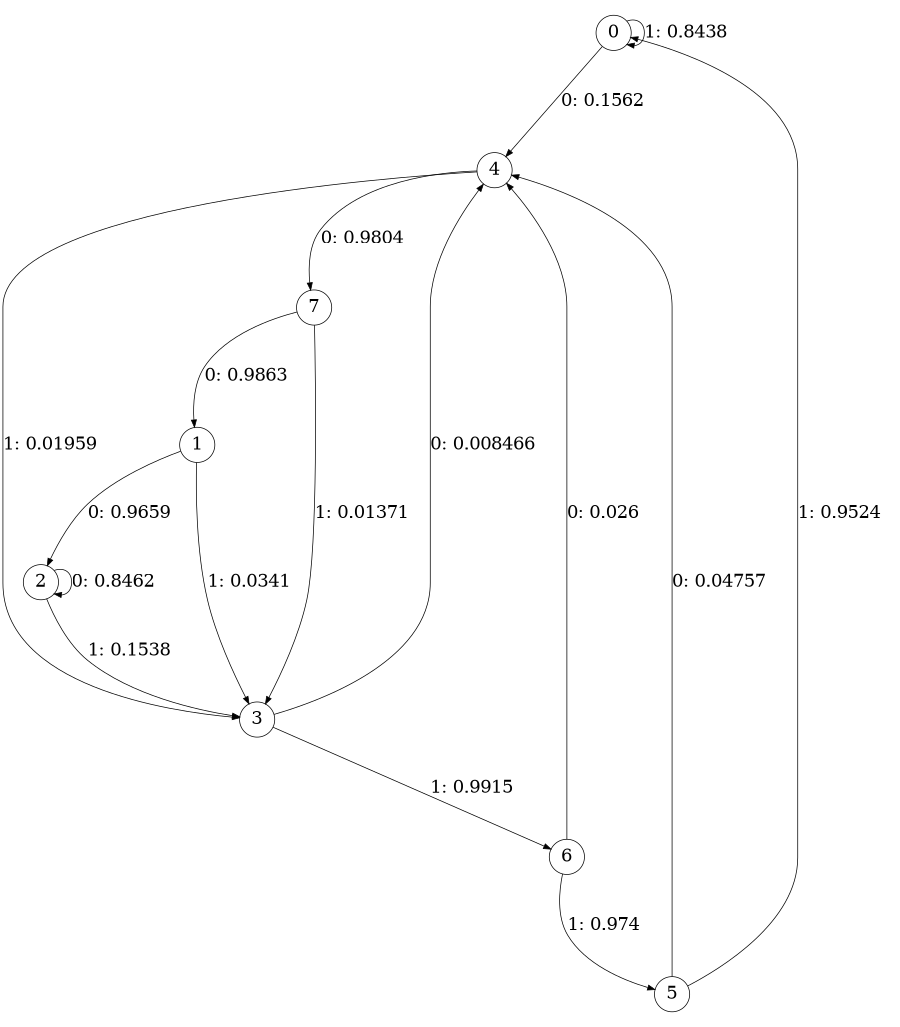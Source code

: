 digraph "ch2_face_short_L9" {
size = "6,8.5";
ratio = "fill";
node [shape = circle];
node [fontsize = 24];
edge [fontsize = 24];
0 -> 4 [label = "0: 0.1562   "];
0 -> 0 [label = "1: 0.8438   "];
1 -> 2 [label = "0: 0.9659   "];
1 -> 3 [label = "1: 0.0341   "];
2 -> 2 [label = "0: 0.8462   "];
2 -> 3 [label = "1: 0.1538   "];
3 -> 4 [label = "0: 0.008466  "];
3 -> 6 [label = "1: 0.9915   "];
4 -> 7 [label = "0: 0.9804   "];
4 -> 3 [label = "1: 0.01959  "];
5 -> 4 [label = "0: 0.04757  "];
5 -> 0 [label = "1: 0.9524   "];
6 -> 4 [label = "0: 0.026    "];
6 -> 5 [label = "1: 0.974    "];
7 -> 1 [label = "0: 0.9863   "];
7 -> 3 [label = "1: 0.01371  "];
}